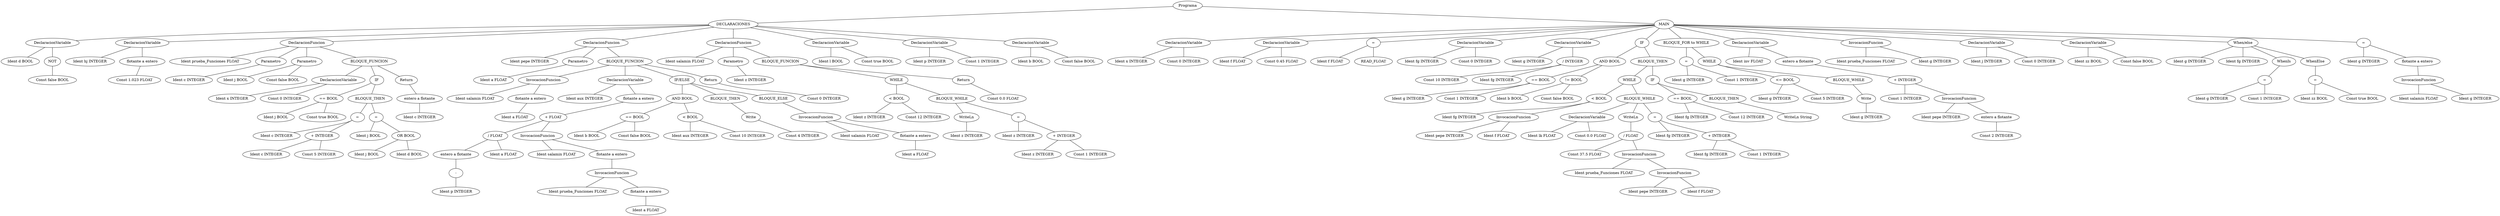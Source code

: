 graph G {198 [label="Programa"]
199 [label="DECLARACIONES"]
198 -- 199
200 [label="DeclaracionVariable"]
199 -- 200
201 [label="Ident d BOOL"]
200 -- 201
202 [label="NOT"]
200 -- 202
203 [label="Const false BOOL"]
202 -- 203
204 [label="DeclaracionVariable"]
199 -- 204
205 [label="Ident hj INTEGER"]
204 -- 205
206 [label="flotante a entero"]
204 -- 206
207 [label="Const 1.023 FLOAT"]
206 -- 207
208 [label="DeclaracionFuncion"]
199 -- 208
209 [label="Ident prueba_Funciones FLOAT"]
208 -- 209
210 [label="Parametro"]
208 -- 210
211 [label="Ident c INTEGER"]
210 -- 211
212 [label="Parametro"]
208 -- 212
213 [label="Ident j BOOL"]
212 -- 213
214 [label="Const false BOOL"]
212 -- 214
215 [label="BLOQUE_FUNCION"]
208 -- 215
216 [label="DeclaracionVariable"]
215 -- 216
217 [label="Ident x INTEGER"]
216 -- 217
218 [label="Const 0 INTEGER"]
216 -- 218
219 [label="IF"]
215 -- 219
220 [label="== BOOL"]
219 -- 220
221 [label="Ident j BOOL"]
220 -- 221
222 [label="Const true BOOL"]
220 -- 222
223 [label="BLOQUE_THEN"]
219 -- 223
224 [label="="]
223 -- 224
225 [label="Ident c INTEGER"]
224 -- 225
226 [label="+ INTEGER"]
224 -- 226
227 [label="Ident c INTEGER"]
226 -- 227
228 [label="Const 5 INTEGER"]
226 -- 228
229 [label="="]
223 -- 229
230 [label="Ident j BOOL"]
229 -- 230
231 [label="OR BOOL"]
229 -- 231
232 [label="Ident j BOOL"]
231 -- 232
233 [label="Ident d BOOL"]
231 -- 233
234 [label="Return"]
215 -- 234
235 [label="entero a flotante"]
234 -- 235
236 [label="Ident c INTEGER"]
235 -- 236
237 [label="DeclaracionFuncion"]
199 -- 237
238 [label="Ident pepe INTEGER"]
237 -- 238
239 [label="Parametro"]
237 -- 239
240 [label="Ident a FLOAT"]
239 -- 240
241 [label="BLOQUE_FUNCION"]
237 -- 241
242 [label="InvocacionFuncion"]
241 -- 242
243 [label="Ident salamin FLOAT"]
242 -- 243
244 [label="flotante a entero"]
242 -- 244
245 [label="Ident a FLOAT"]
244 -- 245
246 [label="DeclaracionVariable"]
241 -- 246
247 [label="Ident aux INTEGER"]
246 -- 247
248 [label="flotante a entero"]
246 -- 248
249 [label="+ FLOAT"]
248 -- 249
250 [label="/ FLOAT"]
249 -- 250
251 [label="entero a flotante"]
250 -- 251
252 [label="-"]
251 -- 252
253 [label="Ident p INTEGER"]
252 -- 253
254 [label="Ident a FLOAT"]
250 -- 254
255 [label="InvocacionFuncion"]
249 -- 255
256 [label="Ident salamin FLOAT"]
255 -- 256
257 [label="flotante a entero"]
255 -- 257
258 [label="InvocacionFuncion"]
257 -- 258
259 [label="Ident prueba_Funciones FLOAT"]
258 -- 259
260 [label="flotante a entero"]
258 -- 260
261 [label="Ident a FLOAT"]
260 -- 261
262 [label="IF/ELSE"]
241 -- 262
263 [label="AND BOOL"]
262 -- 263
264 [label="== BOOL"]
263 -- 264
265 [label="Ident b BOOL"]
264 -- 265
266 [label="Const false BOOL"]
264 -- 266
267 [label="< BOOL"]
263 -- 267
268 [label="Ident aux INTEGER"]
267 -- 268
269 [label="Const 10 INTEGER"]
267 -- 269
270 [label="BLOQUE_THEN"]
262 -- 270
271 [label="Write"]
270 -- 271
272 [label="Const 4 INTEGER"]
271 -- 272
273 [label="BLOQUE_ELSE"]
262 -- 273
274 [label="InvocacionFuncion"]
273 -- 274
275 [label="Ident salamin FLOAT"]
274 -- 275
276 [label="flotante a entero"]
274 -- 276
277 [label="Ident a FLOAT"]
276 -- 277
278 [label="Return"]
241 -- 278
279 [label="Const 0 INTEGER"]
278 -- 279
280 [label="DeclaracionFuncion"]
199 -- 280
281 [label="Ident salamin FLOAT"]
280 -- 281
282 [label="Parametro"]
280 -- 282
283 [label="Ident z INTEGER"]
282 -- 283
284 [label="BLOQUE_FUNCION"]
280 -- 284
285 [label="WHILE"]
284 -- 285
286 [label="< BOOL"]
285 -- 286
287 [label="Ident z INTEGER"]
286 -- 287
288 [label="Const 12 INTEGER"]
286 -- 288
289 [label="BLOQUE_WHILE"]
285 -- 289
290 [label="WriteLn"]
289 -- 290
291 [label="Ident z INTEGER"]
290 -- 291
292 [label="="]
289 -- 292
293 [label="Ident z INTEGER"]
292 -- 293
294 [label="+ INTEGER"]
292 -- 294
295 [label="Ident z INTEGER"]
294 -- 295
296 [label="Const 1 INTEGER"]
294 -- 296
297 [label="Return"]
284 -- 297
298 [label="Const 0.0 FLOAT"]
297 -- 298
299 [label="DeclaracionVariable"]
199 -- 299
300 [label="Ident l BOOL"]
299 -- 300
301 [label="Const true BOOL"]
299 -- 301
302 [label="DeclaracionVariable"]
199 -- 302
303 [label="Ident p INTEGER"]
302 -- 303
304 [label="Const 1 INTEGER"]
302 -- 304
305 [label="DeclaracionVariable"]
199 -- 305
306 [label="Ident b BOOL"]
305 -- 306
307 [label="Const false BOOL"]
305 -- 307
308 [label="MAIN"]
198 -- 308
309 [label="DeclaracionVariable"]
308 -- 309
310 [label="Ident x INTEGER"]
309 -- 310
311 [label="Const 0 INTEGER"]
309 -- 311
312 [label="DeclaracionVariable"]
308 -- 312
313 [label="Ident f FLOAT"]
312 -- 313
314 [label="Const 0.45 FLOAT"]
312 -- 314
315 [label="="]
308 -- 315
316 [label="Ident f FLOAT"]
315 -- 316
317 [label="READ_FLOAT"]
315 -- 317
318 [label="DeclaracionVariable"]
308 -- 318
319 [label="Ident fg INTEGER"]
318 -- 319
320 [label="Const 0 INTEGER"]
318 -- 320
321 [label="DeclaracionVariable"]
308 -- 321
322 [label="Ident g INTEGER"]
321 -- 322
323 [label="/ INTEGER"]
321 -- 323
324 [label="Const 10 INTEGER"]
323 -- 324
325 [label="Ident fg INTEGER"]
323 -- 325
326 [label="IF"]
308 -- 326
327 [label="AND BOOL"]
326 -- 327
328 [label="== BOOL"]
327 -- 328
329 [label="Ident g INTEGER"]
328 -- 329
330 [label="Const 1 INTEGER"]
328 -- 330
331 [label="!= BOOL"]
327 -- 331
332 [label="Ident b BOOL"]
331 -- 332
333 [label="Const false BOOL"]
331 -- 333
334 [label="BLOQUE_THEN"]
326 -- 334
335 [label="WHILE"]
334 -- 335
336 [label="< BOOL"]
335 -- 336
337 [label="Ident fg INTEGER"]
336 -- 337
338 [label="InvocacionFuncion"]
336 -- 338
339 [label="Ident pepe INTEGER"]
338 -- 339
340 [label="Ident f FLOAT"]
338 -- 340
341 [label="BLOQUE_WHILE"]
335 -- 341
342 [label="DeclaracionVariable"]
341 -- 342
343 [label="Ident lk FLOAT"]
342 -- 343
344 [label="Const 0.0 FLOAT"]
342 -- 344
345 [label="WriteLn"]
341 -- 345
346 [label="/ FLOAT"]
345 -- 346
347 [label="Const 37.5 FLOAT"]
346 -- 347
348 [label="InvocacionFuncion"]
346 -- 348
349 [label="Ident prueba_Funciones FLOAT"]
348 -- 349
350 [label="InvocacionFuncion"]
348 -- 350
351 [label="Ident pepe INTEGER"]
350 -- 351
352 [label="Ident f FLOAT"]
350 -- 352
353 [label="="]
341 -- 353
354 [label="Ident fg INTEGER"]
353 -- 354
355 [label="+ INTEGER"]
353 -- 355
356 [label="Ident fg INTEGER"]
355 -- 356
357 [label="Const 1 INTEGER"]
355 -- 357
358 [label="IF"]
334 -- 358
359 [label="== BOOL"]
358 -- 359
360 [label="Ident fg INTEGER"]
359 -- 360
361 [label="Const 12 INTEGER"]
359 -- 361
362 [label="BLOQUE_THEN"]
358 -- 362
363 [label="WriteLn String"]
362 -- 363
364 [label="BLOQUE_FOR to WHILE"]
308 -- 364
365 [label="="]
364 -- 365
366 [label="Ident g INTEGER"]
365 -- 366
367 [label="Const 1 INTEGER"]
365 -- 367
368 [label="WHILE"]
364 -- 368
369 [label="<= BOOL"]
368 -- 369
370 [label="Ident g INTEGER"]
369 -- 370
371 [label="Const 5 INTEGER"]
369 -- 371
372 [label="BLOQUE_WHILE"]
368 -- 372
373 [label="Write"]
372 -- 373
374 [label="Ident g INTEGER"]
373 -- 374
375 [label="DeclaracionVariable"]
308 -- 375
376 [label="Ident inv FLOAT"]
375 -- 376
377 [label="entero a flotante"]
375 -- 377
378 [label="+ INTEGER"]
377 -- 378
379 [label="Const 1 INTEGER"]
378 -- 379
380 [label="InvocacionFuncion"]
378 -- 380
381 [label="Ident pepe INTEGER"]
380 -- 381
382 [label="entero a flotante"]
380 -- 382
383 [label="Const 2 INTEGER"]
382 -- 383
384 [label="InvocacionFuncion"]
308 -- 384
385 [label="Ident prueba_Funciones FLOAT"]
384 -- 385
386 [label="Ident g INTEGER"]
384 -- 386
387 [label="DeclaracionVariable"]
308 -- 387
388 [label="Ident j INTEGER"]
387 -- 388
389 [label="Const 0 INTEGER"]
387 -- 389
390 [label="DeclaracionVariable"]
308 -- 390
391 [label="Ident zz BOOL"]
390 -- 391
392 [label="Const false BOOL"]
390 -- 392
393 [label="When/else"]
308 -- 393
394 [label="Ident g INTEGER"]
393 -- 394
395 [label="Ident fg INTEGER"]
393 -- 395
396 [label="WhenIs"]
393 -- 396
397 [label="="]
396 -- 397
398 [label="Ident g INTEGER"]
397 -- 398
399 [label="Const 1 INTEGER"]
397 -- 399
400 [label="WhenElse"]
393 -- 400
401 [label="="]
400 -- 401
402 [label="Ident zz BOOL"]
401 -- 402
403 [label="Const true BOOL"]
401 -- 403
404 [label="="]
308 -- 404
405 [label="Ident g INTEGER"]
404 -- 405
406 [label="flotante a entero"]
404 -- 406
407 [label="InvocacionFuncion"]
406 -- 407
408 [label="Ident salamin FLOAT"]
407 -- 408
409 [label="Ident g INTEGER"]
407 -- 409
}

